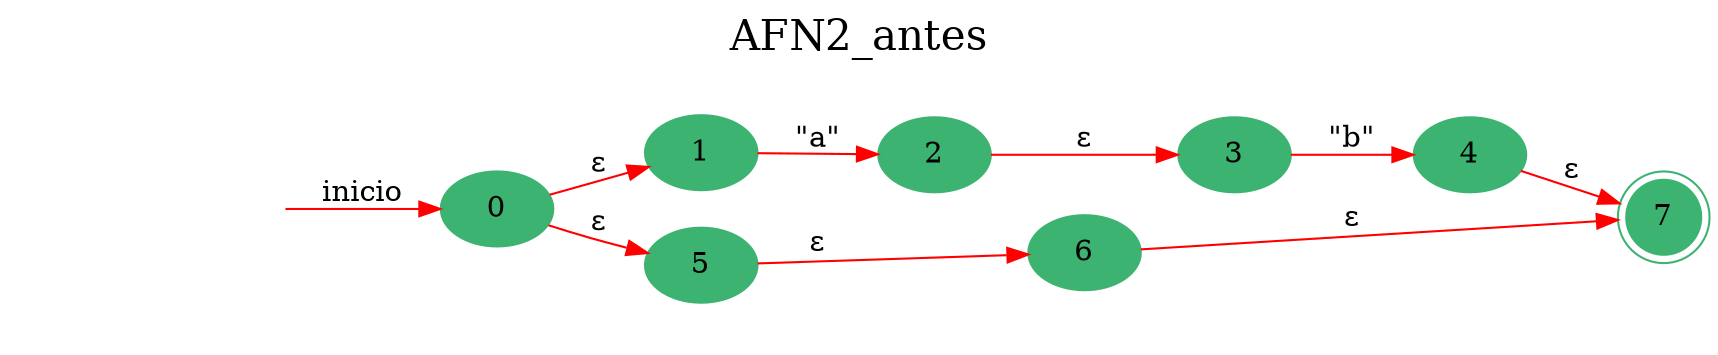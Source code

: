 digraph AFN2_antes {
	rankdir=LR;
	graph [label="AFN2_antes", labelloc=t, fontsize=20]; 
	node [style = filled,color = mediumseagreen]; 0 1 2 3 4 5 6 7;
	node [shape=circle];
	node [color=midnightblue,fontcolor=white];
	edge [color=red];
	secret_node [style=invis];
	secret_node -> 0 [label="inicio"];
	0 -> 5 [label="ε"];
	0 -> 1 [label="ε"];
	1 -> 2 [label="\"a\""];
	2 -> 3 [label="ε"];
	3 -> 4 [label="\"b\""];
	4 -> 7 [label="ε"];
	5 -> 6 [label="ε"];
	6 -> 7 [label="ε"];
7[shape=doublecircle]}